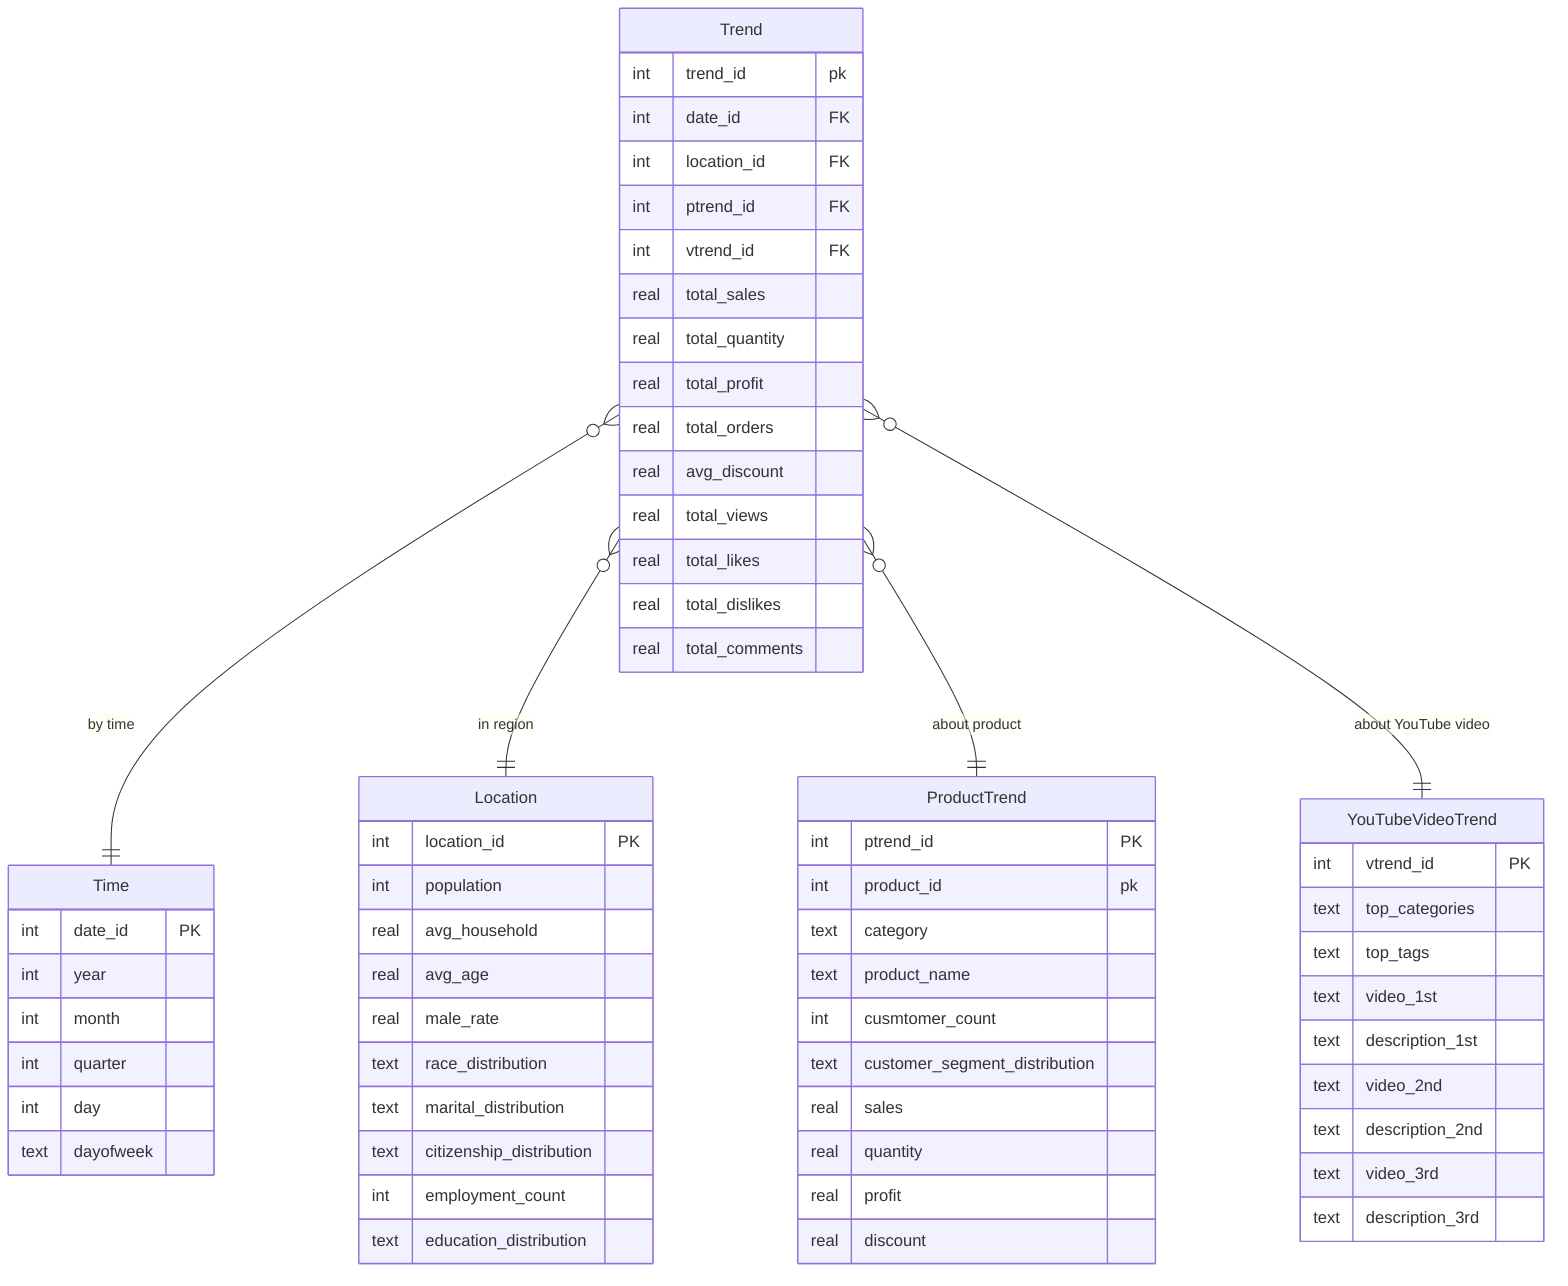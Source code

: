 erDiagram
    Trend {
        int trend_id pk
        int date_id FK
        int location_id FK
        int ptrend_id FK
        int vtrend_id FK
        real total_sales
        real total_quantity
        real total_profit
        real total_orders
        real avg_discount
        real total_views
        real total_likes
        real total_dislikes
        real total_comments
    }

    Time {
        int date_id PK
        int year
        int month
        int quarter
        int day
        text dayofweek
    }

    Location {
        int location_id PK
        int population
        real avg_household
        real avg_age
        real male_rate
        text race_distribution
        text marital_distribution
        text citizenship_distribution
        int employment_count
        text education_distribution
    }

    ProductTrend {
        int ptrend_id PK
        int product_id pk
        text category
        text product_name
        int cusmtomer_count
        text customer_segment_distribution
        real sales
        real quantity
        real profit 
        real discount
    }

    YouTubeVideoTrend {
        int vtrend_id PK
        text top_categories
        text top_tags
        text video_1st
        text description_1st
        text video_2nd
        text description_2nd
        text video_3rd
        text description_3rd
    }


    Trend }o--|| Time : "by time"
    Trend }o--|| Location : "in region"
    Trend }o--|| ProductTrend : "about product"
    Trend }o--|| YouTubeVideoTrend : "about YouTube video"
